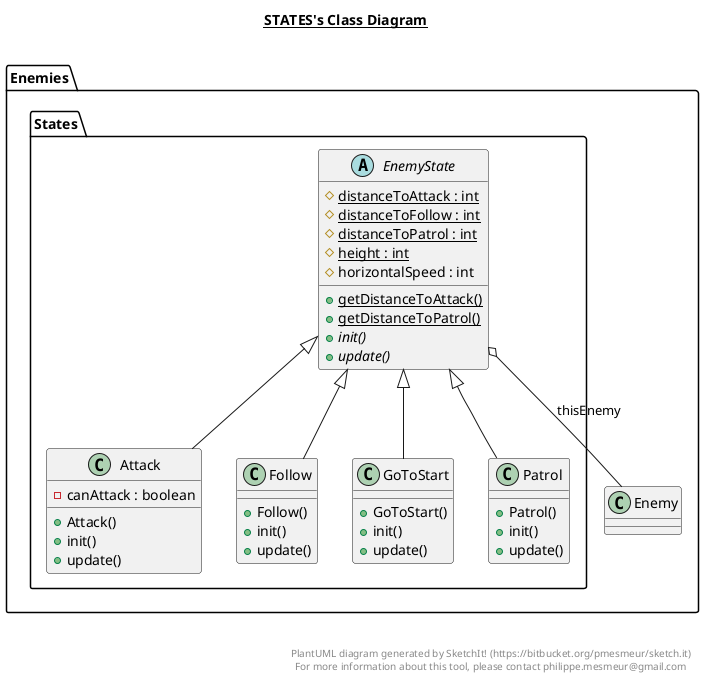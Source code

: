 @startuml

title __STATES's Class Diagram__\n

  namespace Enemies {
    namespace States {
      class Enemies.States.Attack {
          - canAttack : boolean
          + Attack()
          + init()
          + update()
      }
    }
  }
  

  namespace Enemies {
    namespace States {
      abstract class Enemies.States.EnemyState {
          {static} # distanceToAttack : int
          {static} # distanceToFollow : int
          {static} # distanceToPatrol : int
          {static} # height : int
          # horizontalSpeed : int
          {static} + getDistanceToAttack()
          {static} + getDistanceToPatrol()
          {abstract} + init()
          {abstract} + update()
      }
    }
  }
  

  namespace Enemies {
    namespace States {
      class Enemies.States.Follow {
          + Follow()
          + init()
          + update()
      }
    }
  }
  

  namespace Enemies {
    namespace States {
      class Enemies.States.GoToStart {
          + GoToStart()
          + init()
          + update()
      }
    }
  }
  

  namespace Enemies {
    namespace States {
      class Enemies.States.Patrol {
          + Patrol()
          + init()
          + update()
      }
    }
  }
  

  Enemies.States.Attack -up-|> Enemies.States.EnemyState
  Enemies.States.EnemyState o-- Enemies.Enemy : thisEnemy
  Enemies.States.Follow -up-|> Enemies.States.EnemyState
  Enemies.States.GoToStart -up-|> Enemies.States.EnemyState
  Enemies.States.Patrol -up-|> Enemies.States.EnemyState


right footer


PlantUML diagram generated by SketchIt! (https://bitbucket.org/pmesmeur/sketch.it)
For more information about this tool, please contact philippe.mesmeur@gmail.com
endfooter

@enduml

